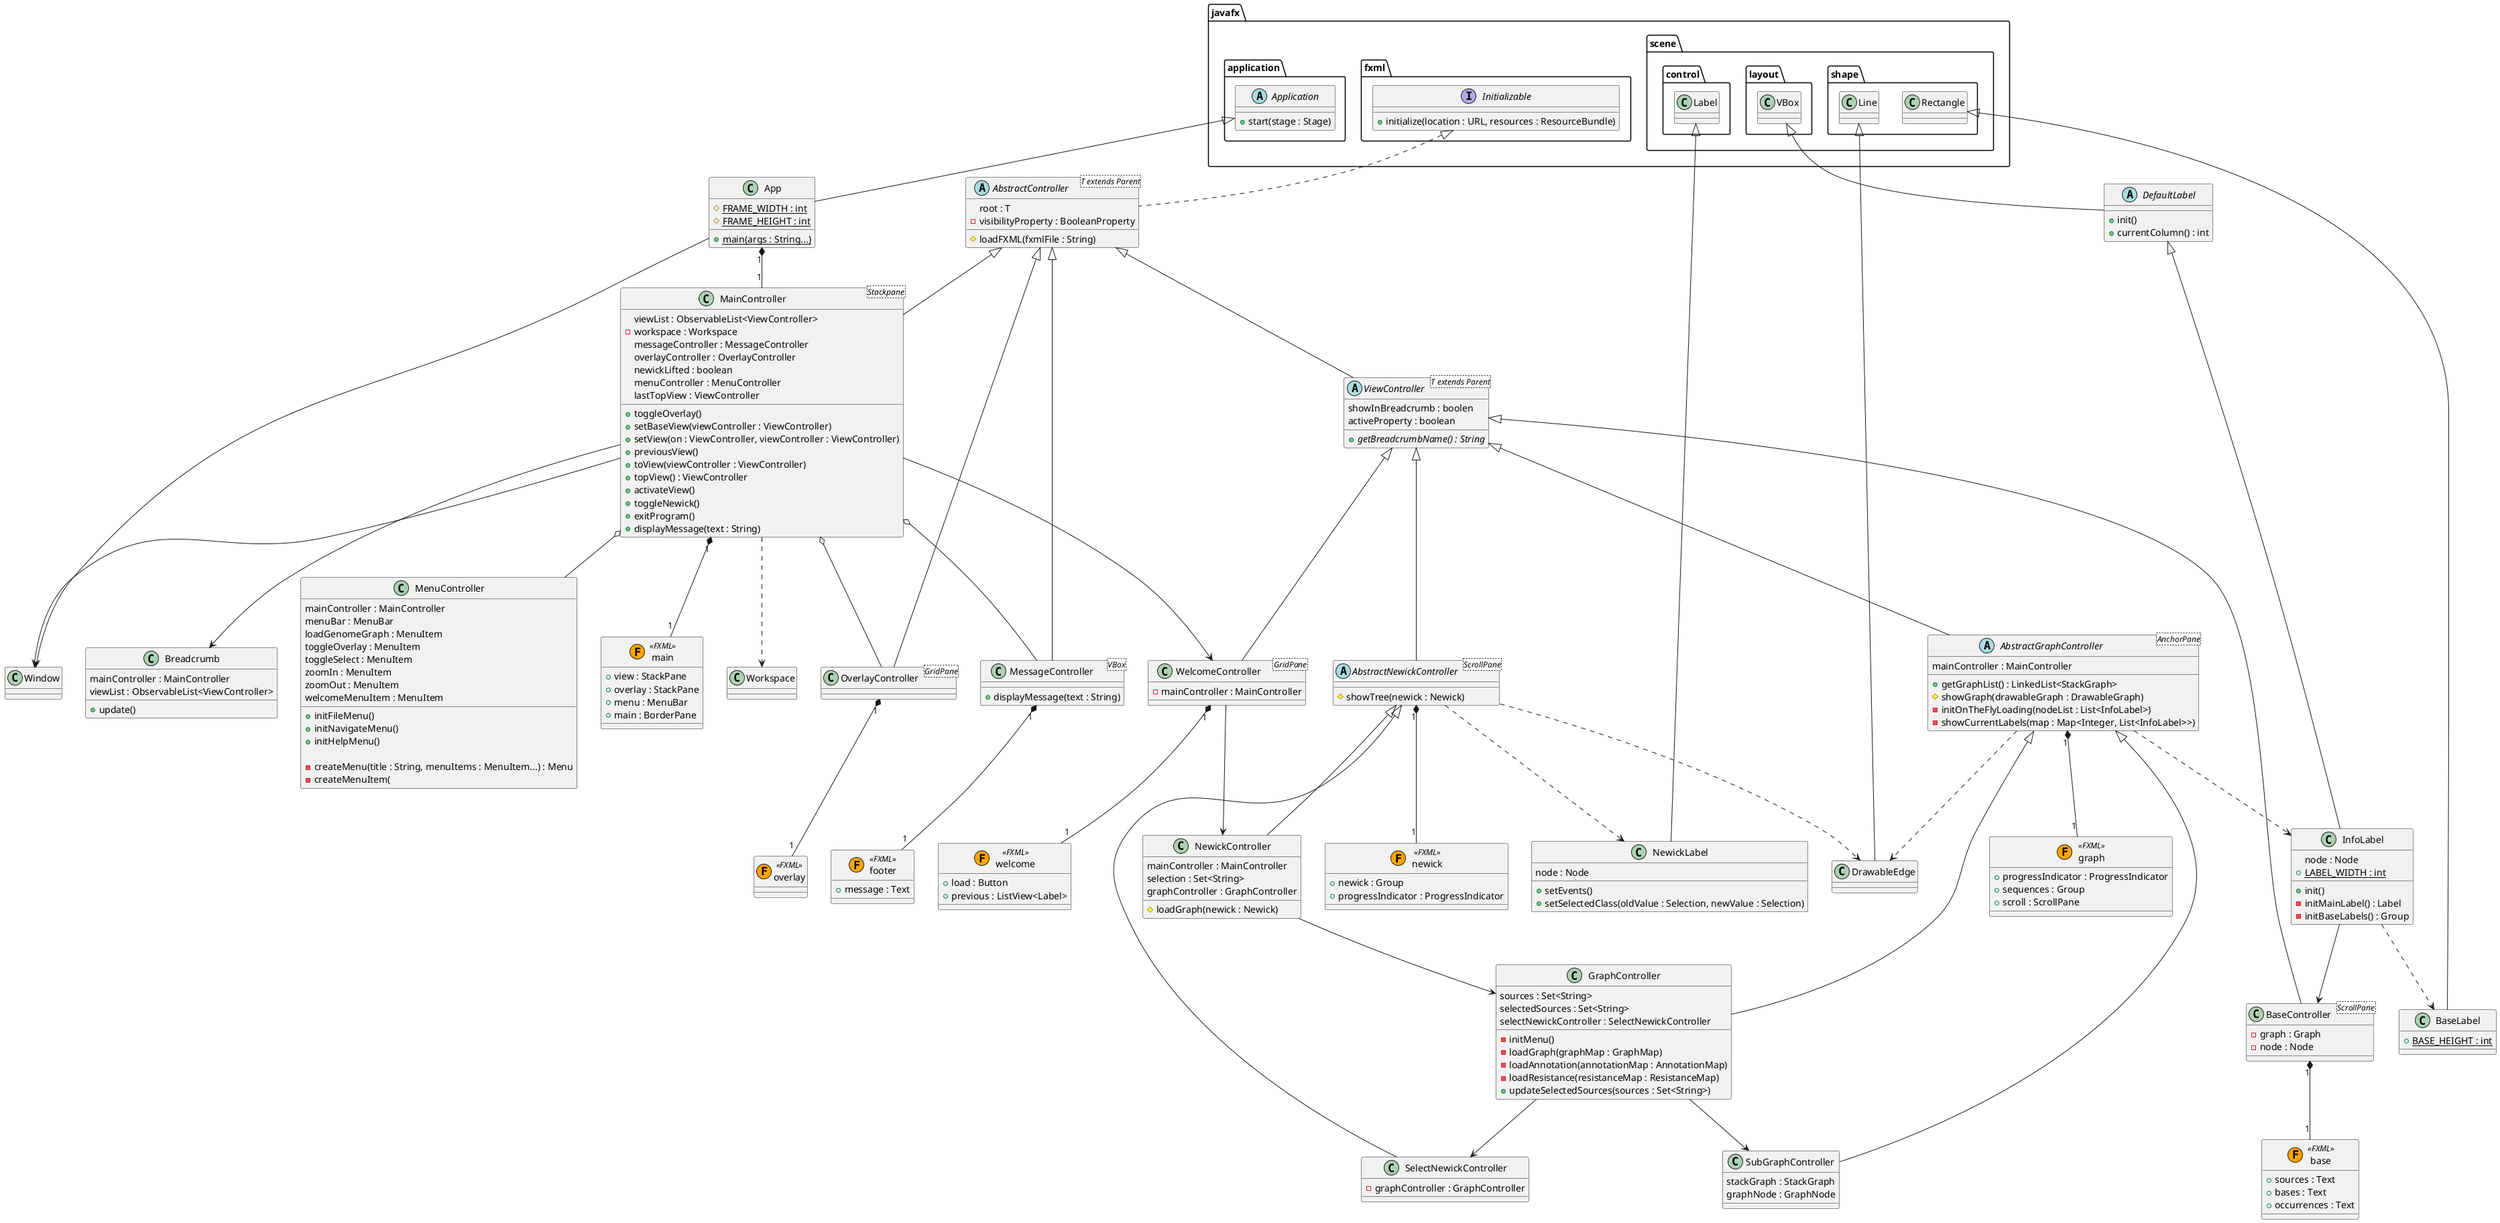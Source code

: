 @startuml
class App extends javafx.application.Application {
    {static} # FRAME_WIDTH : int
    {static} # FRAME_HEIGHT : int

    {static} +main(args : String...)
}

class Window

class Breadcrumb {
    mainController : MainController
    viewList : ObservableList<ViewController>

    +update()
}

class DrawableEdge extends javafx.scene.shape.Line
class BaseLabel extends javafx.scene.shape.Rectangle {
    {static}+BASE_HEIGHT : int
}
abstract class DefaultLabel extends javafx.scene.layout.VBox {
    +init()
    +currentColumn() : int
}
class InfoLabel extends DefaultLabel {
    node : Node
    {static}+LABEL_WIDTH : int

    +init()
    -initMainLabel() : Label
    -initBaseLabels() : Group
}
class NewickLabel extends javafx.scene.control.Label {
    node : Node

    +setEvents()
    +setSelectedClass(oldValue : Selection, newValue : Selection)
}

abstract class AbstractController<T extends Parent> implements javafx.fxml.Initializable {
    root : T
    -visibilityProperty : BooleanProperty
    #loadFXML(fxmlFile : String)
}
abstract class ViewController<T extends Parent> extends AbstractController {
    showInBreadcrumb : boolen
    activeProperty : boolean
    +{abstract}getBreadcrumbName() : String
}
abstract class AbstractGraphController<AnchorPane> extends ViewController {
    mainController : MainController

    +getGraphList() : LinkedList<StackGraph>
    #showGraph(drawableGraph : DrawableGraph)
    -initOnTheFlyLoading(nodeList : List<InfoLabel>)
    -showCurrentLabels(map : Map<Integer, List<InfoLabel>>)
}
class GraphController extends AbstractGraphController {
    sources : Set<String>
    selectedSources : Set<String>
    selectNewickController : SelectNewickController

    -initMenu()
    -loadGraph(graphMap : GraphMap)
    -loadAnnotation(annotationMap : AnnotationMap)
    -loadResistance(resistanceMap : ResistanceMap)
    +updateSelectedSources(sources : Set<String>)

}
class MainController<Stackpane> extends AbstractController {
    viewList : ObservableList<ViewController>
    -workspace : Workspace
    messageController : MessageController
    overlayController : OverlayController
    newickLifted : boolean
    menuController : MenuController
    lastTopView : ViewController

    +toggleOverlay()
    +setBaseView(viewController : ViewController)
    +setView(on : ViewController, viewController : ViewController)
    +previousView()
    +toView(viewController : ViewController)
    +topView() : ViewController
    +activateView()
    +toggleNewick()
    +exitProgram()
    +displayMessage(text : String)
}
class BaseController<ScrollPane> extends ViewController {
    -graph : Graph
    -node : Node
}
class MessageController<VBox> extends AbstractController {
    +displayMessage(text : String)
}
class MenuController {
    mainController : MainController
    menuBar : MenuBar
    loadGenomeGraph : MenuItem
    toggleOverlay : MenuItem
    toggleSelect : MenuItem
    zoomIn : MenuItem
    zoomOut : MenuItem
    welcomeMenuItem : MenuItem

    +initFileMenu()
    +initNavigateMenu()
    +initHelpMenu()

    -createMenu(title : String, menuItems : MenuItem...) : Menu
    -createMenuItem(
}
abstract class AbstractNewickController<ScrollPane> extends ViewController {
    #showTree(newick : Newick)
}
class NewickController extends AbstractNewickController {
    mainController : MainController
    selection : Set<String>
    graphController : GraphController

    #loadGraph(newick : Newick)
}
class WelcomeController<GridPane> extends ViewController {
    -mainController : MainController
}
class OverlayController<GridPane> extends AbstractController
class SelectNewickController extends AbstractNewickController {
    -graphController : GraphController
}
class SubGraphController extends AbstractGraphController {
    stackGraph : StackGraph
    graphNode : GraphNode
}

'FXML
class base << (F,orange) FXML >> {
    + sources : Text
    + bases : Text
    + occurrences : Text
}
class graph << (F,orange) FXML >> {
    + progressIndicator : ProgressIndicator
    + sequences : Group
    + scroll : ScrollPane
}
class main << (F,orange) FXML >> {
    + view : StackPane
    + overlay : StackPane
    + menu : MenuBar
    + main : BorderPane
}
class newick << (F,orange) FXML >> {
    + newick : Group
    + progressIndicator : ProgressIndicator
}
class footer << (F,orange) FXML >> {
    + message : Text
}
class welcome << (F,orange) FXML >> {
    + load : Button
    + previous : ListView<Label>
}
class overlay << (F,orange) FXML >>

'Relations
BaseController "1" *-- "1" base
AbstractGraphController "1" *-- "1" graph
MainController "1" *-- "1" main
AbstractNewickController "1" *-- "1" newick
MessageController "1" *-- "1" footer
WelcomeController "1" *-- "1" welcome
OverlayController "1" *-- "1" overlay

App --> Window
App "1" *-- "1" MainController
MainController --> Window
MainController --> Breadcrumb
MainController o-- MenuController
MainController o-- MessageController
MainController o-- OverlayController
MainController --> WelcomeController

AbstractNewickController ..> DrawableEdge
AbstractNewickController ..> NewickLabel

AbstractGraphController ..> InfoLabel
AbstractGraphController ..> DrawableEdge

InfoLabel ..> BaseLabel
InfoLabel --> BaseController

NewickController --> GraphController

MainController ..> Workspace

WelcomeController --> NewickController

GraphController --> SelectNewickController
GraphController --> SubGraphController

'External classes

abstract class javafx.application.Application {
    +start(stage : Stage)
}

interface javafx.fxml.Initializable {
    +initialize(location : URL, resources : ResourceBundle)
}
@enduml
